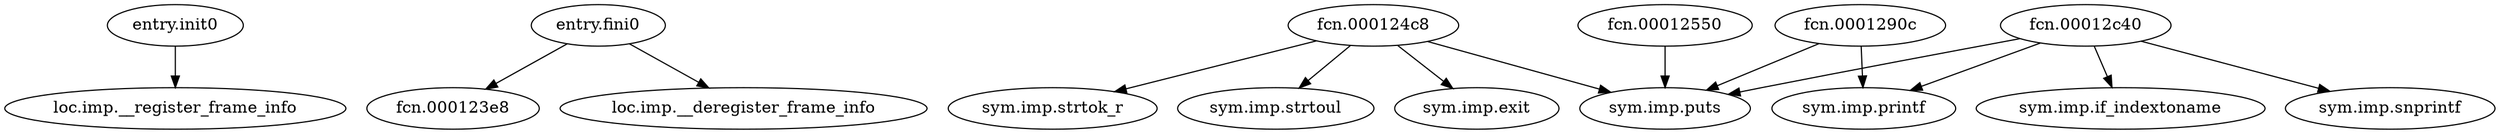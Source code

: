 digraph code {
  "0x00012498" [label="entry.init0"];
  "0x00012498" -> "0x00010d24";
  "0x00010d24" [label="loc.imp.__register_frame_info"];
  "0x00012450" [label="entry.fini0"];
  "0x00012450" -> "0x000123e8";
  "0x000123e8" [label="fcn.000123e8"];
  "0x00012450" -> "0x00010c28";
  "0x00010c28" [label="loc.imp.__deregister_frame_info"];
  "0x00012550" [label="fcn.00012550"];
  "0x00012550" -> "0x00010bc8";
  "0x00010bc8" [label="sym.imp.puts"];
  "0x000124c8" [label="fcn.000124c8"];
  "0x000124c8" -> "0x00010b50";
  "0x00010b50" [label="sym.imp.strtok_r"];
  "0x000124c8" -> "0x00010bec";
  "0x00010bec" [label="sym.imp.strtoul"];
  "0x000124c8" -> "0x00010bc8";
  "0x00010bc8" [label="sym.imp.puts"];
  "0x000124c8" -> "0x00010ce8";
  "0x00010ce8" [label="sym.imp.exit"];
  "0x00012c40" [label="fcn.00012c40"];
  "0x00012c40" -> "0x00010bc8";
  "0x00010bc8" [label="sym.imp.puts"];
  "0x00012c40" -> "0x00010b98";
  "0x00010b98" [label="sym.imp.snprintf"];
  "0x00012c40" -> "0x00010b44";
  "0x00010b44" [label="sym.imp.if_indextoname"];
  "0x00012c40" -> "0x00010b68";
  "0x00010b68" [label="sym.imp.printf"];
  "0x0001290c" [label="fcn.0001290c"];
  "0x0001290c" -> "0x00010bc8";
  "0x00010bc8" [label="sym.imp.puts"];
  "0x0001290c" -> "0x00010b68";
  "0x00010b68" [label="sym.imp.printf"];
}